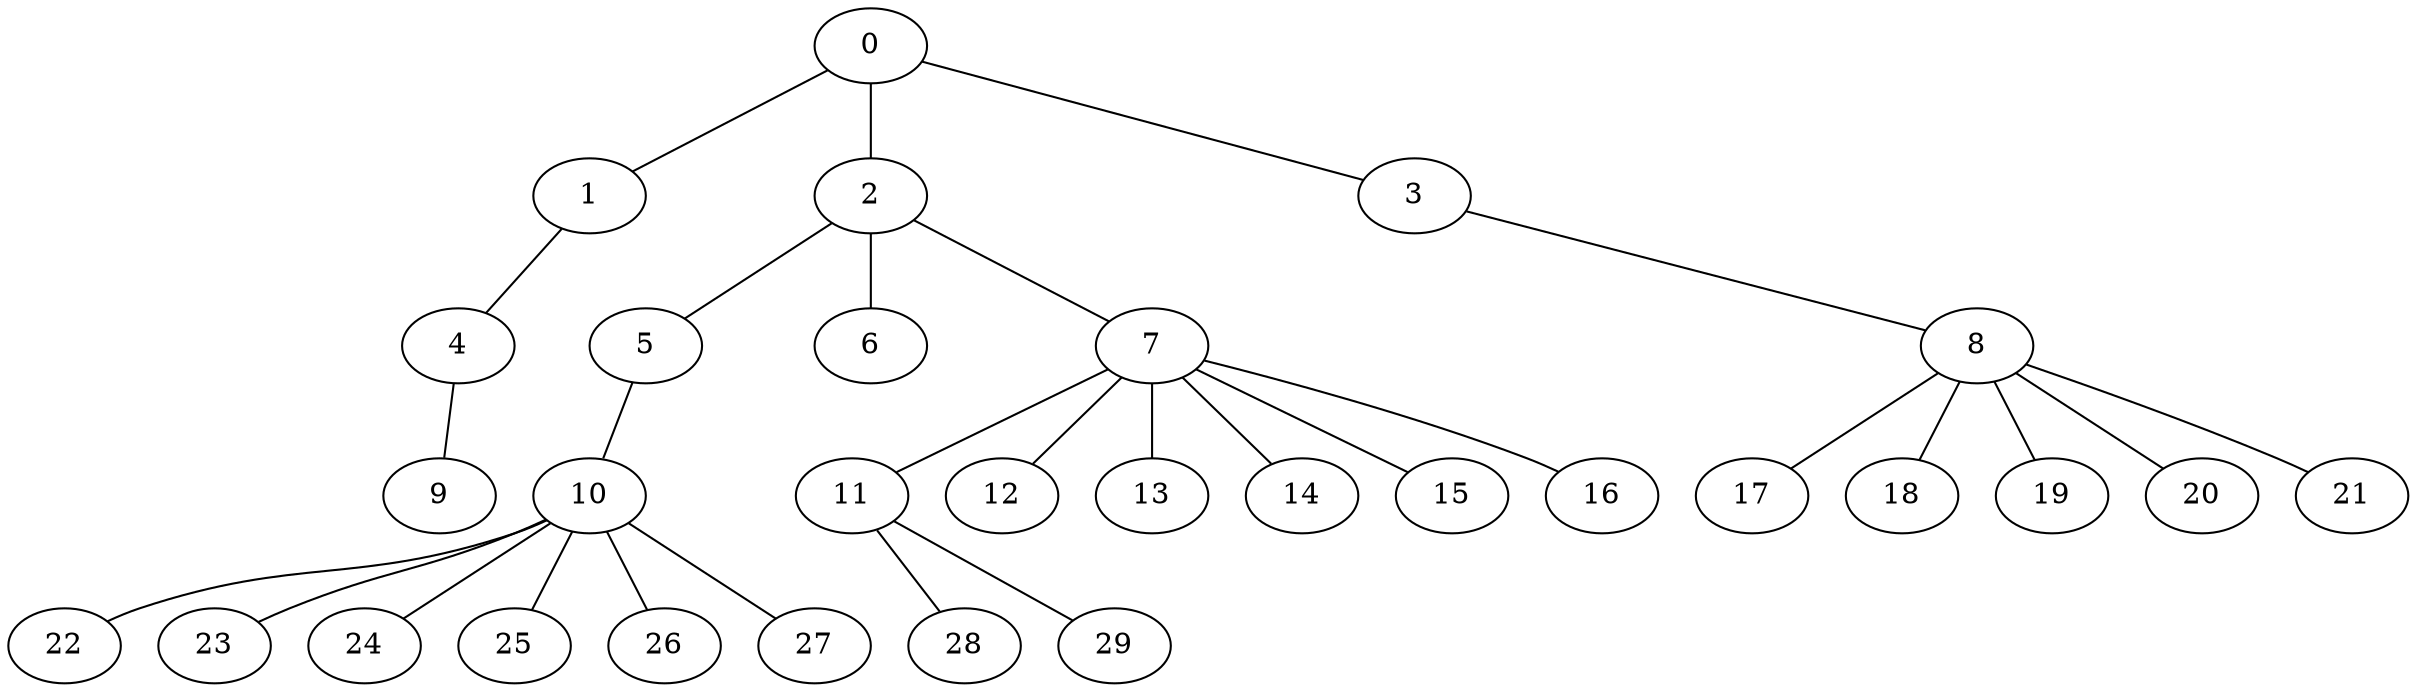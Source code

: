 
graph graphname {
    0 -- 1
0 -- 2
0 -- 3
1 -- 4
2 -- 5
2 -- 6
2 -- 7
3 -- 8
4 -- 9
5 -- 10
7 -- 11
7 -- 12
7 -- 13
7 -- 14
7 -- 15
7 -- 16
8 -- 17
8 -- 18
8 -- 19
8 -- 20
8 -- 21
10 -- 22
10 -- 23
10 -- 24
10 -- 25
10 -- 26
10 -- 27
11 -- 28
11 -- 29

}
